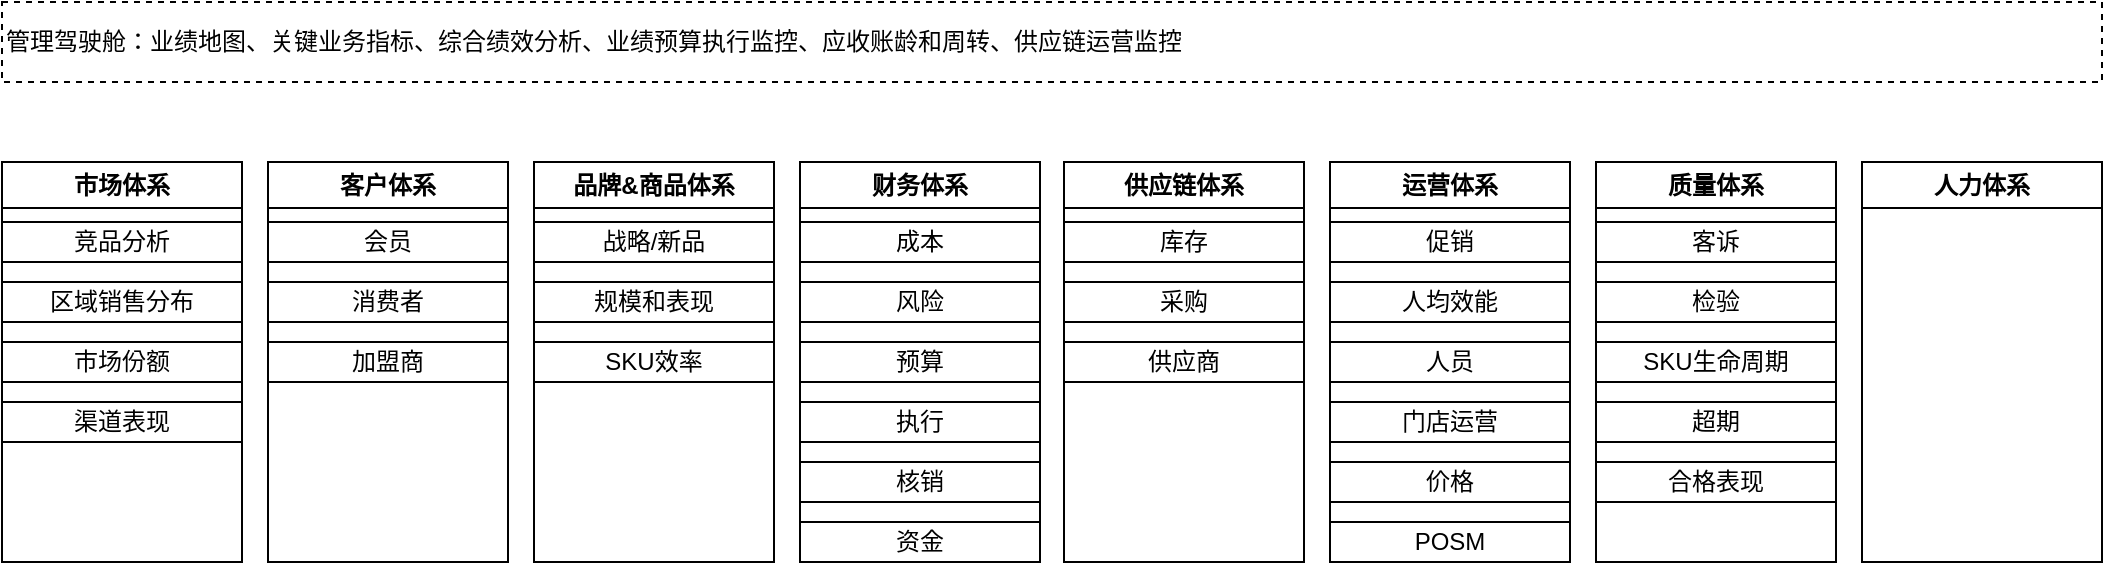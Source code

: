 <mxfile version="26.2.6">
  <diagram name="第 1 页" id="divvTchaXtALyTu64W2u">
    <mxGraphModel dx="954" dy="524" grid="1" gridSize="10" guides="1" tooltips="1" connect="1" arrows="1" fold="1" page="1" pageScale="1" pageWidth="827" pageHeight="1169" math="0" shadow="0">
      <root>
        <mxCell id="0" />
        <mxCell id="1" parent="0" />
        <mxCell id="TGuO3DXBG8rAcAUJRnT1-1" value="市场体系" style="swimlane;whiteSpace=wrap;html=1;" vertex="1" parent="1">
          <mxGeometry x="140" y="170" width="120" height="200" as="geometry" />
        </mxCell>
        <mxCell id="TGuO3DXBG8rAcAUJRnT1-15" value="竞品分析" style="whiteSpace=wrap;html=1;" vertex="1" parent="TGuO3DXBG8rAcAUJRnT1-1">
          <mxGeometry y="30" width="120" height="20" as="geometry" />
        </mxCell>
        <mxCell id="TGuO3DXBG8rAcAUJRnT1-16" value="区域销售分布" style="whiteSpace=wrap;html=1;" vertex="1" parent="TGuO3DXBG8rAcAUJRnT1-1">
          <mxGeometry y="60" width="120" height="20" as="geometry" />
        </mxCell>
        <mxCell id="TGuO3DXBG8rAcAUJRnT1-17" value="市场份额" style="whiteSpace=wrap;html=1;" vertex="1" parent="TGuO3DXBG8rAcAUJRnT1-1">
          <mxGeometry y="90" width="120" height="20" as="geometry" />
        </mxCell>
        <mxCell id="TGuO3DXBG8rAcAUJRnT1-18" value="渠道表现" style="whiteSpace=wrap;html=1;" vertex="1" parent="TGuO3DXBG8rAcAUJRnT1-1">
          <mxGeometry y="120" width="120" height="20" as="geometry" />
        </mxCell>
        <mxCell id="TGuO3DXBG8rAcAUJRnT1-2" value="财务体系" style="swimlane;whiteSpace=wrap;html=1;" vertex="1" parent="1">
          <mxGeometry x="539" y="170" width="120" height="200" as="geometry" />
        </mxCell>
        <mxCell id="TGuO3DXBG8rAcAUJRnT1-27" value="成本" style="whiteSpace=wrap;html=1;" vertex="1" parent="TGuO3DXBG8rAcAUJRnT1-2">
          <mxGeometry y="30" width="120" height="20" as="geometry" />
        </mxCell>
        <mxCell id="TGuO3DXBG8rAcAUJRnT1-30" value="风险" style="whiteSpace=wrap;html=1;" vertex="1" parent="TGuO3DXBG8rAcAUJRnT1-2">
          <mxGeometry y="60" width="120" height="20" as="geometry" />
        </mxCell>
        <mxCell id="TGuO3DXBG8rAcAUJRnT1-31" value="预算" style="whiteSpace=wrap;html=1;" vertex="1" parent="TGuO3DXBG8rAcAUJRnT1-2">
          <mxGeometry y="90" width="120" height="20" as="geometry" />
        </mxCell>
        <mxCell id="TGuO3DXBG8rAcAUJRnT1-43" value="执行" style="whiteSpace=wrap;html=1;" vertex="1" parent="TGuO3DXBG8rAcAUJRnT1-2">
          <mxGeometry y="120" width="120" height="20" as="geometry" />
        </mxCell>
        <mxCell id="TGuO3DXBG8rAcAUJRnT1-44" value="核销" style="whiteSpace=wrap;html=1;" vertex="1" parent="TGuO3DXBG8rAcAUJRnT1-2">
          <mxGeometry y="150" width="120" height="20" as="geometry" />
        </mxCell>
        <mxCell id="TGuO3DXBG8rAcAUJRnT1-45" value="资金" style="whiteSpace=wrap;html=1;" vertex="1" parent="TGuO3DXBG8rAcAUJRnT1-2">
          <mxGeometry y="180" width="120" height="20" as="geometry" />
        </mxCell>
        <mxCell id="TGuO3DXBG8rAcAUJRnT1-3" value="客户体系" style="swimlane;whiteSpace=wrap;html=1;" vertex="1" parent="1">
          <mxGeometry x="273" y="170" width="120" height="200" as="geometry" />
        </mxCell>
        <mxCell id="TGuO3DXBG8rAcAUJRnT1-19" value="会员" style="whiteSpace=wrap;html=1;" vertex="1" parent="TGuO3DXBG8rAcAUJRnT1-3">
          <mxGeometry y="30" width="120" height="20" as="geometry" />
        </mxCell>
        <mxCell id="TGuO3DXBG8rAcAUJRnT1-20" value="消费者" style="whiteSpace=wrap;html=1;" vertex="1" parent="TGuO3DXBG8rAcAUJRnT1-3">
          <mxGeometry y="60" width="120" height="20" as="geometry" />
        </mxCell>
        <mxCell id="TGuO3DXBG8rAcAUJRnT1-21" value="加盟商" style="whiteSpace=wrap;html=1;" vertex="1" parent="TGuO3DXBG8rAcAUJRnT1-3">
          <mxGeometry y="90" width="120" height="20" as="geometry" />
        </mxCell>
        <mxCell id="TGuO3DXBG8rAcAUJRnT1-5" value="品牌&amp;amp;商品体系" style="swimlane;whiteSpace=wrap;html=1;" vertex="1" parent="1">
          <mxGeometry x="406" y="170" width="120" height="200" as="geometry" />
        </mxCell>
        <mxCell id="TGuO3DXBG8rAcAUJRnT1-24" value="战略/新品" style="whiteSpace=wrap;html=1;" vertex="1" parent="TGuO3DXBG8rAcAUJRnT1-5">
          <mxGeometry y="30" width="120" height="20" as="geometry" />
        </mxCell>
        <mxCell id="TGuO3DXBG8rAcAUJRnT1-32" value="规模和表现" style="whiteSpace=wrap;html=1;" vertex="1" parent="TGuO3DXBG8rAcAUJRnT1-5">
          <mxGeometry y="60" width="120" height="20" as="geometry" />
        </mxCell>
        <mxCell id="TGuO3DXBG8rAcAUJRnT1-33" value="SKU效率" style="whiteSpace=wrap;html=1;" vertex="1" parent="TGuO3DXBG8rAcAUJRnT1-5">
          <mxGeometry y="90" width="120" height="20" as="geometry" />
        </mxCell>
        <mxCell id="TGuO3DXBG8rAcAUJRnT1-6" value="供应链体系" style="swimlane;whiteSpace=wrap;html=1;" vertex="1" parent="1">
          <mxGeometry x="671" y="170" width="120" height="200" as="geometry" />
        </mxCell>
        <mxCell id="TGuO3DXBG8rAcAUJRnT1-37" value="库存" style="whiteSpace=wrap;html=1;" vertex="1" parent="TGuO3DXBG8rAcAUJRnT1-6">
          <mxGeometry y="30" width="120" height="20" as="geometry" />
        </mxCell>
        <mxCell id="TGuO3DXBG8rAcAUJRnT1-38" value="采购" style="whiteSpace=wrap;html=1;" vertex="1" parent="TGuO3DXBG8rAcAUJRnT1-6">
          <mxGeometry y="60" width="120" height="20" as="geometry" />
        </mxCell>
        <mxCell id="TGuO3DXBG8rAcAUJRnT1-39" value="供应商" style="whiteSpace=wrap;html=1;" vertex="1" parent="TGuO3DXBG8rAcAUJRnT1-6">
          <mxGeometry y="90" width="120" height="20" as="geometry" />
        </mxCell>
        <mxCell id="TGuO3DXBG8rAcAUJRnT1-7" value="运营体系" style="swimlane;whiteSpace=wrap;html=1;" vertex="1" parent="1">
          <mxGeometry x="804" y="170" width="120" height="200" as="geometry" />
        </mxCell>
        <mxCell id="TGuO3DXBG8rAcAUJRnT1-34" value="促销" style="whiteSpace=wrap;html=1;" vertex="1" parent="TGuO3DXBG8rAcAUJRnT1-7">
          <mxGeometry y="30" width="120" height="20" as="geometry" />
        </mxCell>
        <mxCell id="TGuO3DXBG8rAcAUJRnT1-41" value="人均效能" style="whiteSpace=wrap;html=1;" vertex="1" parent="TGuO3DXBG8rAcAUJRnT1-7">
          <mxGeometry y="60" width="120" height="20" as="geometry" />
        </mxCell>
        <mxCell id="TGuO3DXBG8rAcAUJRnT1-42" value="人员" style="whiteSpace=wrap;html=1;" vertex="1" parent="TGuO3DXBG8rAcAUJRnT1-7">
          <mxGeometry y="90" width="120" height="20" as="geometry" />
        </mxCell>
        <mxCell id="TGuO3DXBG8rAcAUJRnT1-46" value="门店运营" style="whiteSpace=wrap;html=1;" vertex="1" parent="TGuO3DXBG8rAcAUJRnT1-7">
          <mxGeometry y="120" width="120" height="20" as="geometry" />
        </mxCell>
        <mxCell id="TGuO3DXBG8rAcAUJRnT1-47" value="价格" style="whiteSpace=wrap;html=1;" vertex="1" parent="TGuO3DXBG8rAcAUJRnT1-7">
          <mxGeometry y="150" width="120" height="20" as="geometry" />
        </mxCell>
        <mxCell id="TGuO3DXBG8rAcAUJRnT1-48" value="POSM" style="whiteSpace=wrap;html=1;" vertex="1" parent="TGuO3DXBG8rAcAUJRnT1-7">
          <mxGeometry y="180" width="120" height="20" as="geometry" />
        </mxCell>
        <mxCell id="TGuO3DXBG8rAcAUJRnT1-8" value="管理驾驶舱：业绩地图、关键业务指标、综合绩效分析、业绩预算执行监控、应收账龄和周转、供应链运营监控" style="rounded=0;whiteSpace=wrap;html=1;dashed=1;align=left;" vertex="1" parent="1">
          <mxGeometry x="140" y="90" width="1050" height="40" as="geometry" />
        </mxCell>
        <mxCell id="TGuO3DXBG8rAcAUJRnT1-9" value="质量体系" style="swimlane;whiteSpace=wrap;html=1;" vertex="1" parent="1">
          <mxGeometry x="937" y="170" width="120" height="200" as="geometry" />
        </mxCell>
        <mxCell id="TGuO3DXBG8rAcAUJRnT1-49" value="客诉" style="whiteSpace=wrap;html=1;" vertex="1" parent="TGuO3DXBG8rAcAUJRnT1-9">
          <mxGeometry y="30" width="120" height="20" as="geometry" />
        </mxCell>
        <mxCell id="TGuO3DXBG8rAcAUJRnT1-50" value="检验" style="whiteSpace=wrap;html=1;" vertex="1" parent="TGuO3DXBG8rAcAUJRnT1-9">
          <mxGeometry y="60" width="120" height="20" as="geometry" />
        </mxCell>
        <mxCell id="TGuO3DXBG8rAcAUJRnT1-51" value="SKU生命周期" style="whiteSpace=wrap;html=1;" vertex="1" parent="TGuO3DXBG8rAcAUJRnT1-9">
          <mxGeometry y="90" width="120" height="20" as="geometry" />
        </mxCell>
        <mxCell id="TGuO3DXBG8rAcAUJRnT1-52" value="超期" style="whiteSpace=wrap;html=1;" vertex="1" parent="TGuO3DXBG8rAcAUJRnT1-9">
          <mxGeometry y="120" width="120" height="20" as="geometry" />
        </mxCell>
        <mxCell id="TGuO3DXBG8rAcAUJRnT1-53" value="合格表现" style="whiteSpace=wrap;html=1;" vertex="1" parent="TGuO3DXBG8rAcAUJRnT1-9">
          <mxGeometry y="150" width="120" height="20" as="geometry" />
        </mxCell>
        <mxCell id="TGuO3DXBG8rAcAUJRnT1-10" value="人力体系" style="swimlane;whiteSpace=wrap;html=1;" vertex="1" parent="1">
          <mxGeometry x="1070" y="170" width="120" height="200" as="geometry" />
        </mxCell>
      </root>
    </mxGraphModel>
  </diagram>
</mxfile>
